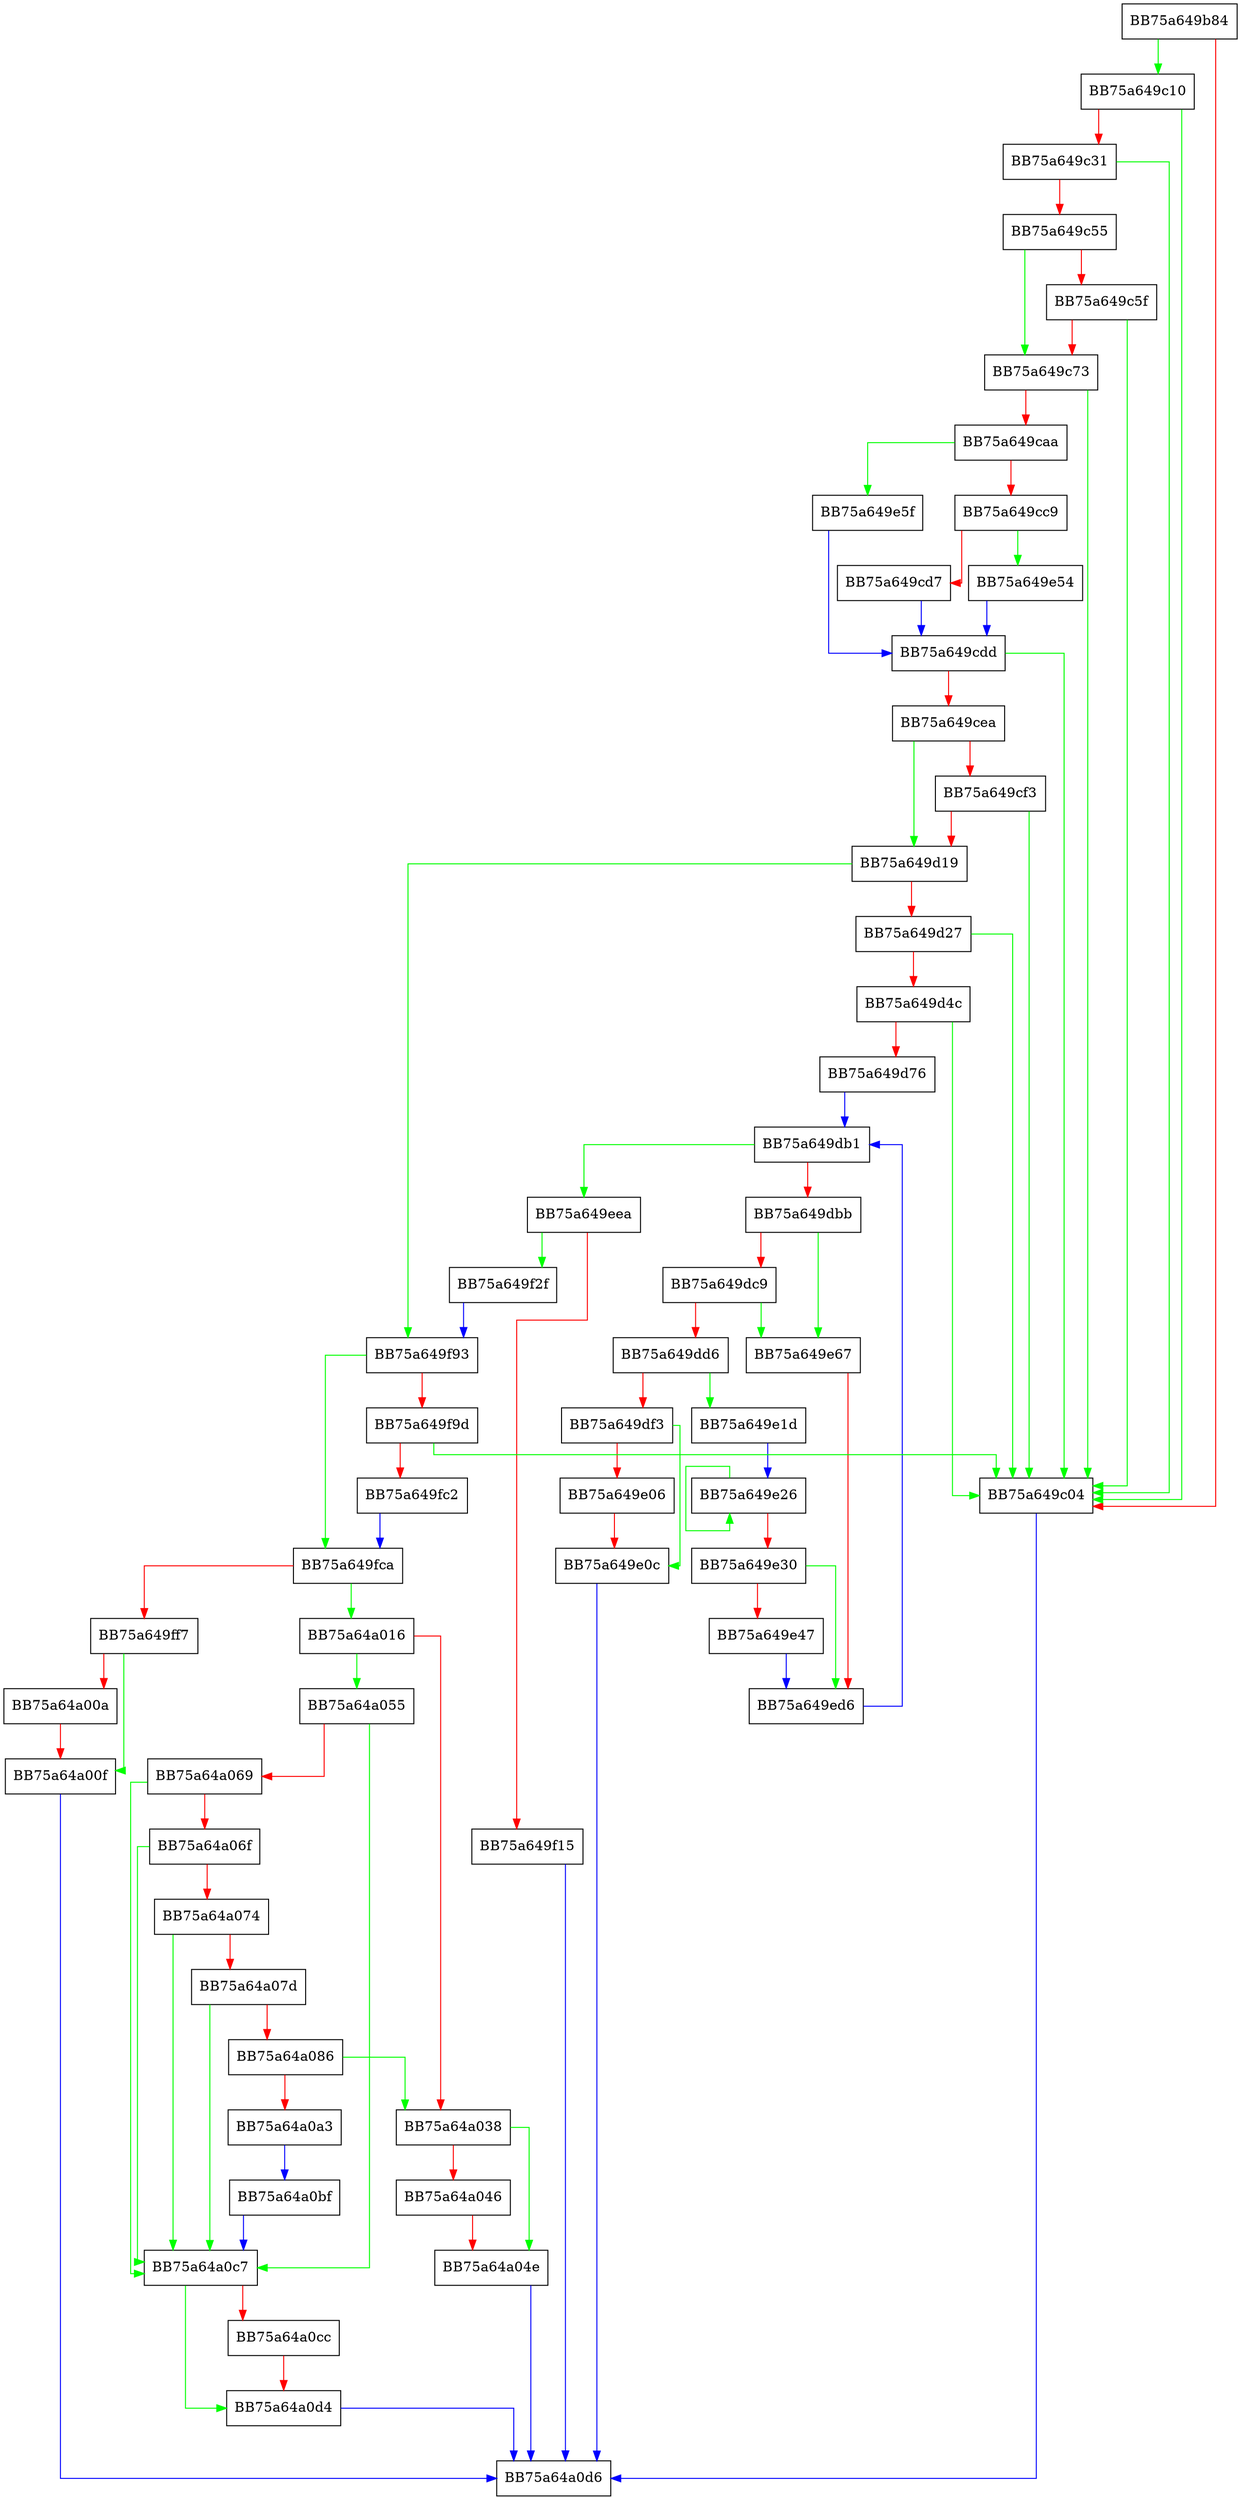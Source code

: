 digraph AddDetectionInformation {
  node [shape="box"];
  graph [splines=ortho];
  BB75a649b84 -> BB75a649c10 [color="green"];
  BB75a649b84 -> BB75a649c04 [color="red"];
  BB75a649c04 -> BB75a64a0d6 [color="blue"];
  BB75a649c10 -> BB75a649c04 [color="green"];
  BB75a649c10 -> BB75a649c31 [color="red"];
  BB75a649c31 -> BB75a649c04 [color="green"];
  BB75a649c31 -> BB75a649c55 [color="red"];
  BB75a649c55 -> BB75a649c73 [color="green"];
  BB75a649c55 -> BB75a649c5f [color="red"];
  BB75a649c5f -> BB75a649c04 [color="green"];
  BB75a649c5f -> BB75a649c73 [color="red"];
  BB75a649c73 -> BB75a649c04 [color="green"];
  BB75a649c73 -> BB75a649caa [color="red"];
  BB75a649caa -> BB75a649e5f [color="green"];
  BB75a649caa -> BB75a649cc9 [color="red"];
  BB75a649cc9 -> BB75a649e54 [color="green"];
  BB75a649cc9 -> BB75a649cd7 [color="red"];
  BB75a649cd7 -> BB75a649cdd [color="blue"];
  BB75a649cdd -> BB75a649c04 [color="green"];
  BB75a649cdd -> BB75a649cea [color="red"];
  BB75a649cea -> BB75a649d19 [color="green"];
  BB75a649cea -> BB75a649cf3 [color="red"];
  BB75a649cf3 -> BB75a649c04 [color="green"];
  BB75a649cf3 -> BB75a649d19 [color="red"];
  BB75a649d19 -> BB75a649f93 [color="green"];
  BB75a649d19 -> BB75a649d27 [color="red"];
  BB75a649d27 -> BB75a649c04 [color="green"];
  BB75a649d27 -> BB75a649d4c [color="red"];
  BB75a649d4c -> BB75a649c04 [color="green"];
  BB75a649d4c -> BB75a649d76 [color="red"];
  BB75a649d76 -> BB75a649db1 [color="blue"];
  BB75a649db1 -> BB75a649eea [color="green"];
  BB75a649db1 -> BB75a649dbb [color="red"];
  BB75a649dbb -> BB75a649e67 [color="green"];
  BB75a649dbb -> BB75a649dc9 [color="red"];
  BB75a649dc9 -> BB75a649e67 [color="green"];
  BB75a649dc9 -> BB75a649dd6 [color="red"];
  BB75a649dd6 -> BB75a649e1d [color="green"];
  BB75a649dd6 -> BB75a649df3 [color="red"];
  BB75a649df3 -> BB75a649e0c [color="green"];
  BB75a649df3 -> BB75a649e06 [color="red"];
  BB75a649e06 -> BB75a649e0c [color="red"];
  BB75a649e0c -> BB75a64a0d6 [color="blue"];
  BB75a649e1d -> BB75a649e26 [color="blue"];
  BB75a649e26 -> BB75a649e26 [color="green"];
  BB75a649e26 -> BB75a649e30 [color="red"];
  BB75a649e30 -> BB75a649ed6 [color="green"];
  BB75a649e30 -> BB75a649e47 [color="red"];
  BB75a649e47 -> BB75a649ed6 [color="blue"];
  BB75a649e54 -> BB75a649cdd [color="blue"];
  BB75a649e5f -> BB75a649cdd [color="blue"];
  BB75a649e67 -> BB75a649ed6 [color="red"];
  BB75a649ed6 -> BB75a649db1 [color="blue"];
  BB75a649eea -> BB75a649f2f [color="green"];
  BB75a649eea -> BB75a649f15 [color="red"];
  BB75a649f15 -> BB75a64a0d6 [color="blue"];
  BB75a649f2f -> BB75a649f93 [color="blue"];
  BB75a649f93 -> BB75a649fca [color="green"];
  BB75a649f93 -> BB75a649f9d [color="red"];
  BB75a649f9d -> BB75a649c04 [color="green"];
  BB75a649f9d -> BB75a649fc2 [color="red"];
  BB75a649fc2 -> BB75a649fca [color="blue"];
  BB75a649fca -> BB75a64a016 [color="green"];
  BB75a649fca -> BB75a649ff7 [color="red"];
  BB75a649ff7 -> BB75a64a00f [color="green"];
  BB75a649ff7 -> BB75a64a00a [color="red"];
  BB75a64a00a -> BB75a64a00f [color="red"];
  BB75a64a00f -> BB75a64a0d6 [color="blue"];
  BB75a64a016 -> BB75a64a055 [color="green"];
  BB75a64a016 -> BB75a64a038 [color="red"];
  BB75a64a038 -> BB75a64a04e [color="green"];
  BB75a64a038 -> BB75a64a046 [color="red"];
  BB75a64a046 -> BB75a64a04e [color="red"];
  BB75a64a04e -> BB75a64a0d6 [color="blue"];
  BB75a64a055 -> BB75a64a0c7 [color="green"];
  BB75a64a055 -> BB75a64a069 [color="red"];
  BB75a64a069 -> BB75a64a0c7 [color="green"];
  BB75a64a069 -> BB75a64a06f [color="red"];
  BB75a64a06f -> BB75a64a0c7 [color="green"];
  BB75a64a06f -> BB75a64a074 [color="red"];
  BB75a64a074 -> BB75a64a0c7 [color="green"];
  BB75a64a074 -> BB75a64a07d [color="red"];
  BB75a64a07d -> BB75a64a0c7 [color="green"];
  BB75a64a07d -> BB75a64a086 [color="red"];
  BB75a64a086 -> BB75a64a038 [color="green"];
  BB75a64a086 -> BB75a64a0a3 [color="red"];
  BB75a64a0a3 -> BB75a64a0bf [color="blue"];
  BB75a64a0bf -> BB75a64a0c7 [color="blue"];
  BB75a64a0c7 -> BB75a64a0d4 [color="green"];
  BB75a64a0c7 -> BB75a64a0cc [color="red"];
  BB75a64a0cc -> BB75a64a0d4 [color="red"];
  BB75a64a0d4 -> BB75a64a0d6 [color="blue"];
}
